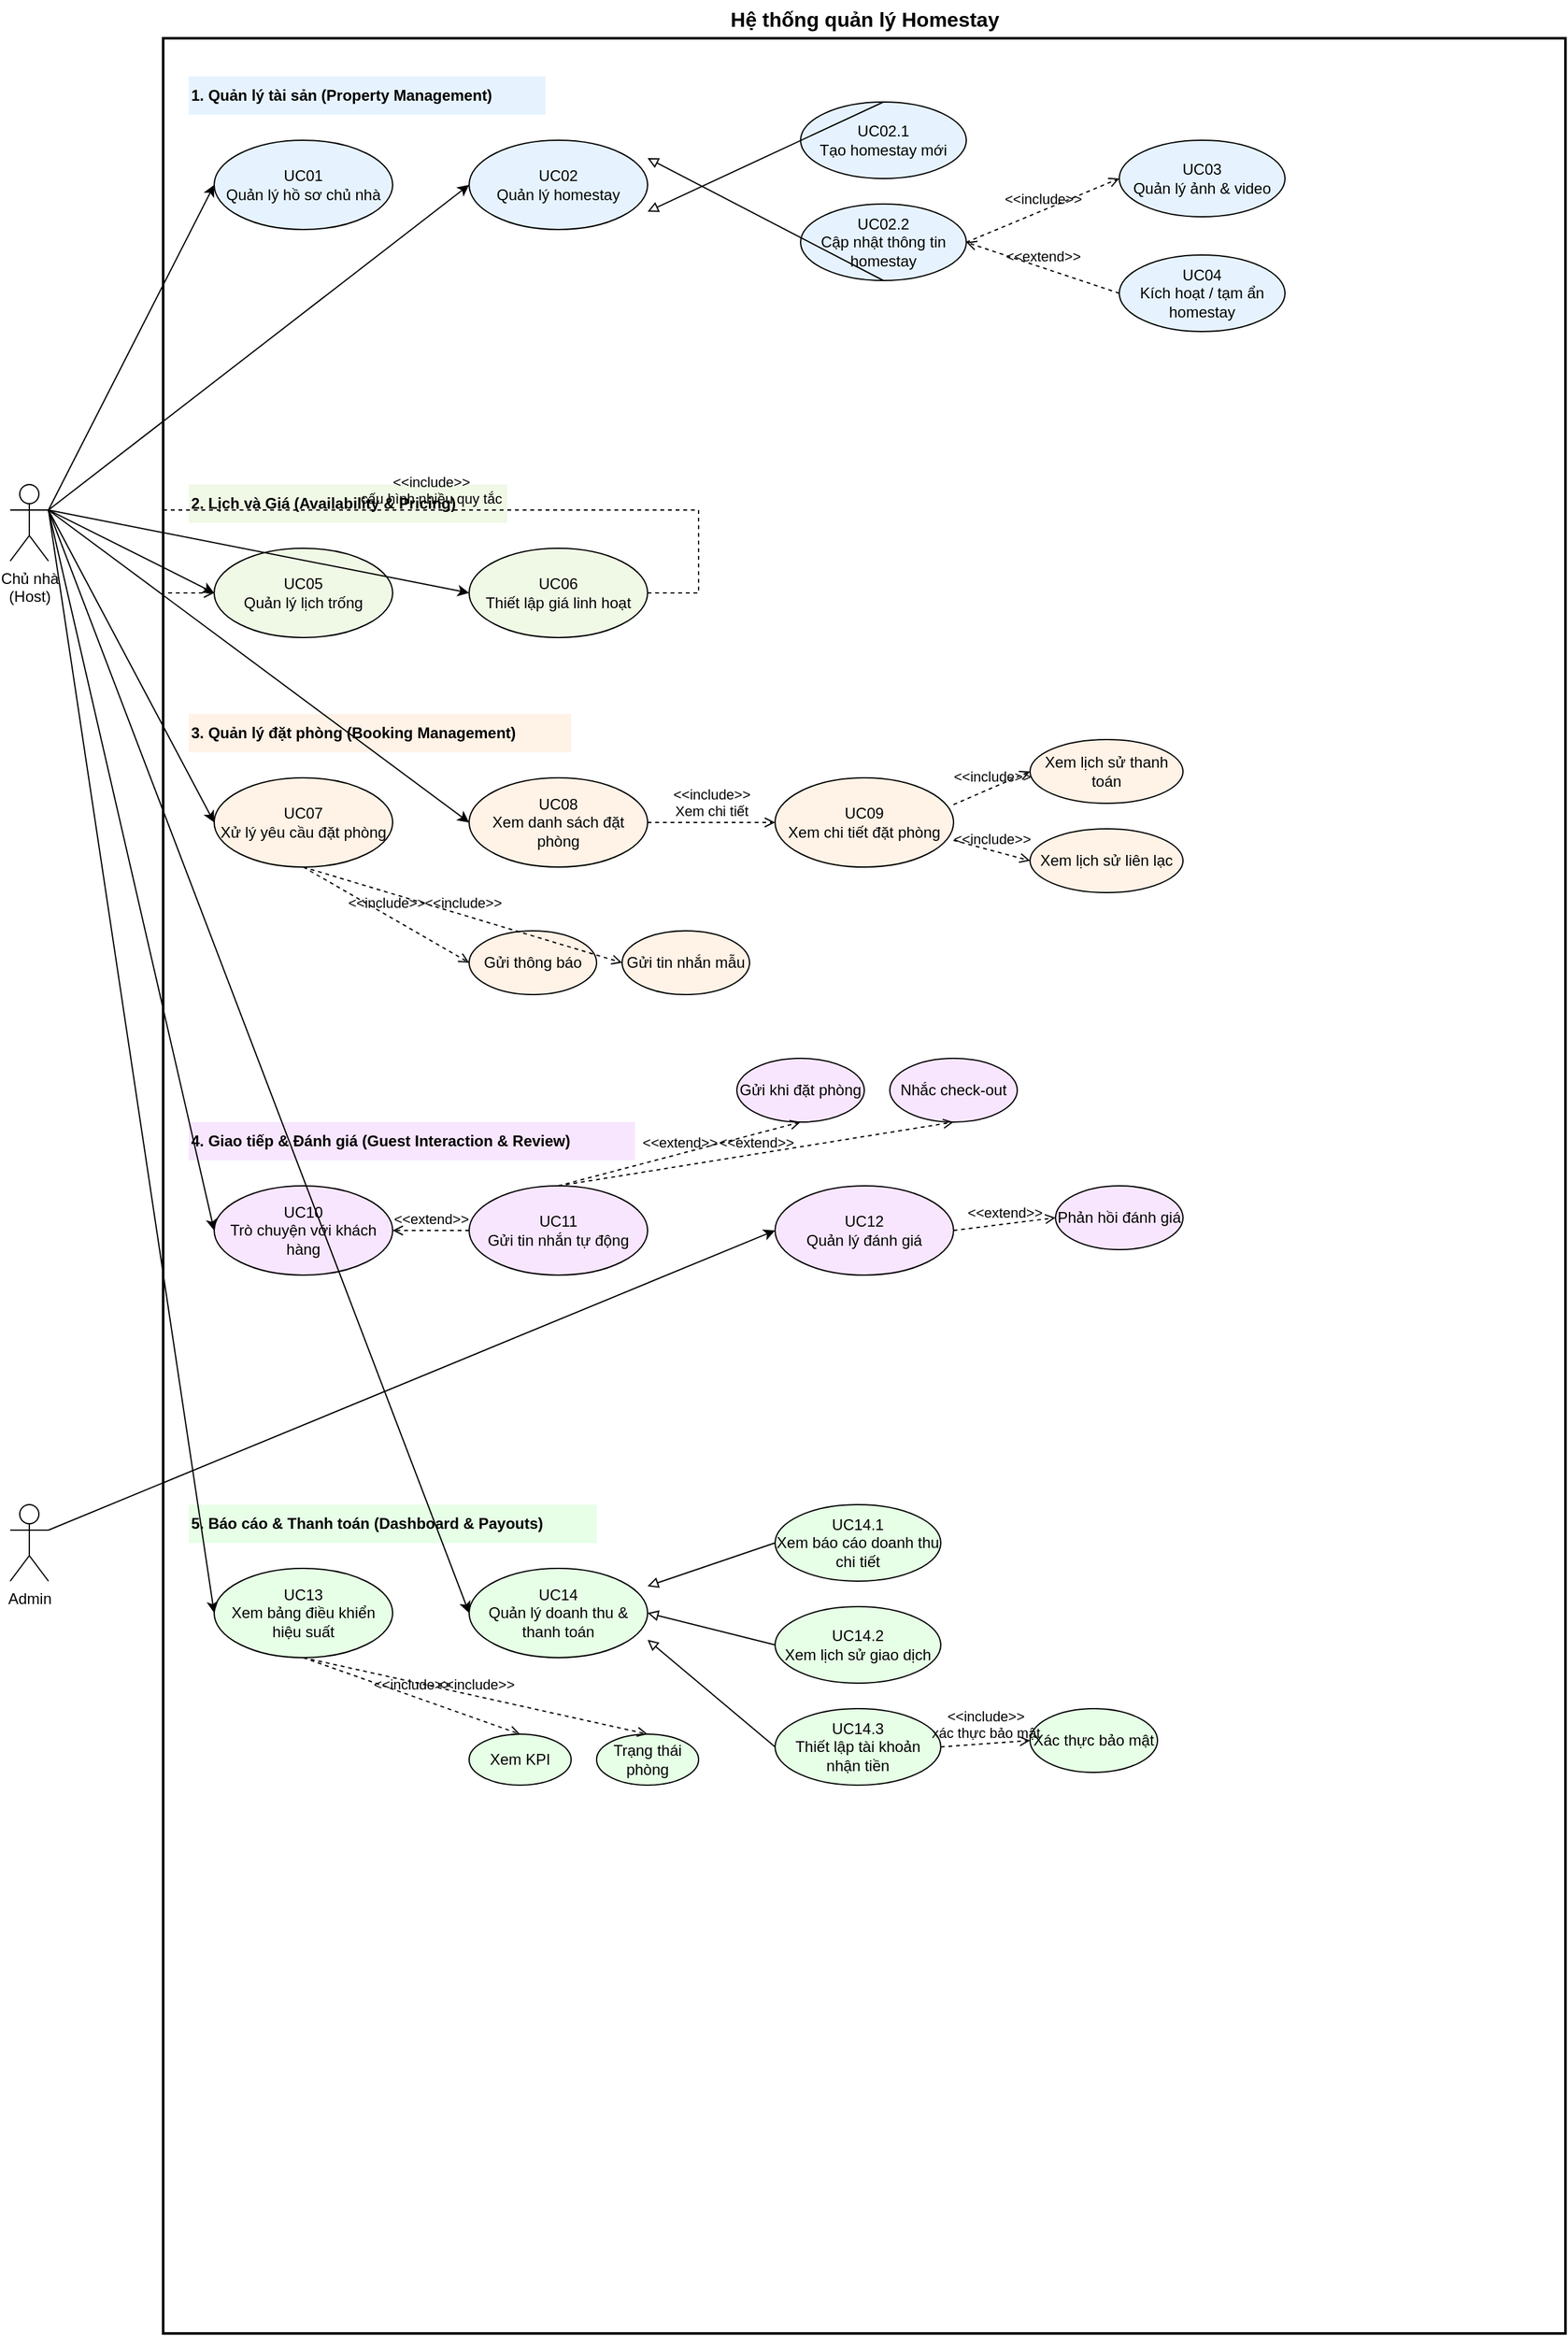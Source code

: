 <mxfile version="28.2.5">
  <diagram name="Trang-1" id="JxXbkDQjcVB08BAo6zKn">
    <mxGraphModel grid="1" page="1" gridSize="10" guides="1" tooltips="1" connect="1" arrows="1" fold="1" pageScale="1" pageWidth="1400" pageHeight="2000" math="0" shadow="0">
      <root>
        <mxCell id="0" />
        <mxCell id="1" parent="0" />
        
        <!-- System Boundary -->
        <mxCell id="system-boundary" value="" style="rounded=0;whiteSpace=wrap;html=1;fillColor=none;strokeColor=#000000;strokeWidth=2;" vertex="1" parent="1">
          <mxGeometry x="200" y="50" width="1100" height="1800" as="geometry" />
        </mxCell>
        
        <!-- System Title -->
        <mxCell id="system-title" value="Hệ thống quản lý Homestay" style="text;html=1;align=center;verticalAlign=middle;resizable=0;points=[];autosize=1;strokeColor=none;fillColor=none;fontSize=16;fontStyle=1;" vertex="1" parent="1">
          <mxGeometry x="650" y="20" width="200" height="30" as="geometry" />
        </mxCell>
        
        <!-- Actors -->
        <mxCell id="host-actor" value="Chủ nhà&#xa;(Host)" style="shape=umlActor;verticalLabelPosition=bottom;verticalAlign=top;html=1;outlineConnect=0;" vertex="1" parent="1">
          <mxGeometry x="80" y="400" width="30" height="60" as="geometry" />
        </mxCell>
        
        <mxCell id="admin-actor" value="Admin" style="shape=umlActor;verticalLabelPosition=bottom;verticalAlign=top;html=1;outlineConnect=0;" vertex="1" parent="1">
          <mxGeometry x="80" y="1200" width="30" height="60" as="geometry" />
        </mxCell>
        
        <!-- Group Labels -->
        <mxCell id="group1-label" value="1. Quản lý tài sản (Property Management)" style="text;html=1;align=left;verticalAlign=middle;resizable=0;points=[];autosize=1;strokeColor=none;fillColor=#E6F3FF;fontSize=12;fontStyle=1;" vertex="1" parent="1">
          <mxGeometry x="220" y="80" width="280" height="30" as="geometry" />
        </mxCell>
        
        <mxCell id="group2-label" value="2. Lịch và Giá (Availability &amp; Pricing)" style="text;html=1;align=left;verticalAlign=middle;resizable=0;points=[];autosize=1;strokeColor=none;fillColor=#F0F8E6;fontSize=12;fontStyle=1;" vertex="1" parent="1">
          <mxGeometry x="220" y="400" width="250" height="30" as="geometry" />
        </mxCell>
        
        <mxCell id="group3-label" value="3. Quản lý đặt phòng (Booking Management)" style="text;html=1;align=left;verticalAlign=middle;resizable=0;points=[];autosize=1;strokeColor=none;fillColor=#FFF2E6;fontSize=12;fontStyle=1;" vertex="1" parent="1">
          <mxGeometry x="220" y="580" width="300" height="30" as="geometry" />
        </mxCell>
        
        <mxCell id="group4-label" value="4. Giao tiếp &amp; Đánh giá (Guest Interaction &amp; Review)" style="text;html=1;align=left;verticalAlign=middle;resizable=0;points=[];autosize=1;strokeColor=none;fillColor=#F8E6FF;fontSize=12;fontStyle=1;" vertex="1" parent="1">
          <mxGeometry x="220" y="900" width="350" height="30" as="geometry" />
        </mxCell>
        
        <mxCell id="group5-label" value="5. Báo cáo &amp; Thanh toán (Dashboard &amp; Payouts)" style="text;html=1;align=left;verticalAlign=middle;resizable=0;points=[];autosize=1;strokeColor=none;fillColor=#E6FFE6;fontSize=12;fontStyle=1;" vertex="1" parent="1">
          <mxGeometry x="220" y="1200" width="320" height="30" as="geometry" />
        </mxCell>
        
        <!-- GROUP 1: Property Management -->
        <mxCell id="UC01" value="UC01&#xa;Quản lý hồ sơ chủ nhà" style="ellipse;whiteSpace=wrap;html=1;fillColor=#E6F3FF;" vertex="1" parent="1">
          <mxGeometry x="240" y="130" width="140" height="70" as="geometry" />
        </mxCell>
        
        <mxCell id="UC02" value="UC02&#xa;Quản lý homestay" style="ellipse;whiteSpace=wrap;html=1;fillColor=#E6F3FF;" vertex="1" parent="1">
          <mxGeometry x="440" y="130" width="140" height="70" as="geometry" />
        </mxCell>
        
        <mxCell id="UC02-1" value="UC02.1&#xa;Tạo homestay mới" style="ellipse;whiteSpace=wrap;html=1;fillColor=#E6F3FF;" vertex="1" parent="1">
          <mxGeometry x="700" y="100" width="130" height="60" as="geometry" />
        </mxCell>
        
        <mxCell id="UC02-2" value="UC02.2&#xa;Cập nhật thông tin homestay" style="ellipse;whiteSpace=wrap;html=1;fillColor=#E6F3FF;" vertex="1" parent="1">
          <mxGeometry x="700" y="180" width="130" height="60" as="geometry" />
        </mxCell>
        
        <mxCell id="UC03" value="UC03&#xa;Quản lý ảnh &amp; video" style="ellipse;whiteSpace=wrap;html=1;fillColor=#E6F3FF;" vertex="1" parent="1">
          <mxGeometry x="950" y="130" width="130" height="60" as="geometry" />
        </mxCell>
        
        <mxCell id="UC04" value="UC04&#xa;Kích hoạt / tạm ẩn homestay" style="ellipse;whiteSpace=wrap;html=1;fillColor=#E6F3FF;" vertex="1" parent="1">
          <mxGeometry x="950" y="220" width="130" height="60" as="geometry" />
        </mxCell>
        
        <!-- GROUP 2: Availability & Pricing -->
        <mxCell id="UC05" value="UC05&#xa;Quản lý lịch trống" style="ellipse;whiteSpace=wrap;html=1;fillColor=#F0F8E6;" vertex="1" parent="1">
          <mxGeometry x="240" y="450" width="140" height="70" as="geometry" />
        </mxCell>
        
        <mxCell id="UC06" value="UC06&#xa;Thiết lập giá linh hoạt" style="ellipse;whiteSpace=wrap;html=1;fillColor=#F0F8E6;" vertex="1" parent="1">
          <mxGeometry x="440" y="450" width="140" height="70" as="geometry" />
        </mxCell>
        
        <!-- GROUP 3: Booking Management -->
        <mxCell id="UC07" value="UC07&#xa;Xử lý yêu cầu đặt phòng" style="ellipse;whiteSpace=wrap;html=1;fillColor=#FFF2E6;" vertex="1" parent="1">
          <mxGeometry x="240" y="630" width="140" height="70" as="geometry" />
        </mxCell>
        
        <mxCell id="UC08" value="UC08&#xa;Xem danh sách đặt phòng" style="ellipse;whiteSpace=wrap;html=1;fillColor=#FFF2E6;" vertex="1" parent="1">
          <mxGeometry x="440" y="630" width="140" height="70" as="geometry" />
        </mxCell>
        
        <mxCell id="UC09" value="UC09&#xa;Xem chi tiết đặt phòng" style="ellipse;whiteSpace=wrap;html=1;fillColor=#FFF2E6;" vertex="1" parent="1">
          <mxGeometry x="680" y="630" width="140" height="70" as="geometry" />
        </mxCell>
        
        <!-- Supporting use cases for UC07 -->
        <mxCell id="UC07-notify" value="Gửi thông báo" style="ellipse;whiteSpace=wrap;html=1;fillColor=#FFF2E6;" vertex="1" parent="1">
          <mxGeometry x="440" y="750" width="100" height="50" as="geometry" />
        </mxCell>
        
        <mxCell id="UC07-message" value="Gửi tin nhắn mẫu" style="ellipse;whiteSpace=wrap;html=1;fillColor=#FFF2E6;" vertex="1" parent="1">
          <mxGeometry x="560" y="750" width="100" height="50" as="geometry" />
        </mxCell>
        
        <!-- Supporting use cases for UC09 -->
        <mxCell id="UC09-payment" value="Xem lịch sử thanh toán" style="ellipse;whiteSpace=wrap;html=1;fillColor=#FFF2E6;" vertex="1" parent="1">
          <mxGeometry x="880" y="600" width="120" height="50" as="geometry" />
        </mxCell>
        
        <mxCell id="UC09-contact" value="Xem lịch sử liên lạc" style="ellipse;whiteSpace=wrap;html=1;fillColor=#FFF2E6;" vertex="1" parent="1">
          <mxGeometry x="880" y="670" width="120" height="50" as="geometry" />
        </mxCell>
        
        <!-- GROUP 4: Guest Interaction & Review -->
        <mxCell id="UC10" value="UC10&#xa;Trò chuyện với khách hàng" style="ellipse;whiteSpace=wrap;html=1;fillColor=#F8E6FF;" vertex="1" parent="1">
          <mxGeometry x="240" y="950" width="140" height="70" as="geometry" />
        </mxCell>
        
        <mxCell id="UC11" value="UC11&#xa;Gửi tin nhắn tự động" style="ellipse;whiteSpace=wrap;html=1;fillColor=#F8E6FF;" vertex="1" parent="1">
          <mxGeometry x="440" y="950" width="140" height="70" as="geometry" />
        </mxCell>
        
        <mxCell id="UC12" value="UC12&#xa;Quản lý đánh giá" style="ellipse;whiteSpace=wrap;html=1;fillColor=#F8E6FF;" vertex="1" parent="1">
          <mxGeometry x="680" y="950" width="140" height="70" as="geometry" />
        </mxCell>
        
        <!-- Supporting use cases for UC11 -->
        <mxCell id="UC11-booking" value="Gửi khi đặt phòng" style="ellipse;whiteSpace=wrap;html=1;fillColor=#F8E6FF;" vertex="1" parent="1">
          <mxGeometry x="650" y="850" width="100" height="50" as="geometry" />
        </mxCell>
        
        <mxCell id="UC11-checkout" value="Nhắc check-out" style="ellipse;whiteSpace=wrap;html=1;fillColor=#F8E6FF;" vertex="1" parent="1">
          <mxGeometry x="770" y="850" width="100" height="50" as="geometry" />
        </mxCell>
        
        <!-- Supporting use cases for UC12 -->
        <mxCell id="UC12-respond" value="Phản hồi đánh giá" style="ellipse;whiteSpace=wrap;html=1;fillColor=#F8E6FF;" vertex="1" parent="1">
          <mxGeometry x="900" y="950" width="100" height="50" as="geometry" />
        </mxCell>
        
        <!-- GROUP 5: Dashboard & Payouts -->
        <mxCell id="UC13" value="UC13&#xa;Xem bảng điều khiển hiệu suất" style="ellipse;whiteSpace=wrap;html=1;fillColor=#E6FFE6;" vertex="1" parent="1">
          <mxGeometry x="240" y="1250" width="140" height="70" as="geometry" />
        </mxCell>
        
        <mxCell id="UC14" value="UC14&#xa;Quản lý doanh thu &amp; thanh toán" style="ellipse;whiteSpace=wrap;html=1;fillColor=#E6FFE6;" vertex="1" parent="1">
          <mxGeometry x="440" y="1250" width="140" height="70" as="geometry" />
        </mxCell>
        
        <mxCell id="UC14-1" value="UC14.1&#xa;Xem báo cáo doanh thu chi tiết" style="ellipse;whiteSpace=wrap;html=1;fillColor=#E6FFE6;" vertex="1" parent="1">
          <mxGeometry x="680" y="1200" width="130" height="60" as="geometry" />
        </mxCell>
        
        <mxCell id="UC14-2" value="UC14.2&#xa;Xem lịch sử giao dịch" style="ellipse;whiteSpace=wrap;html=1;fillColor=#E6FFE6;" vertex="1" parent="1">
          <mxGeometry x="680" y="1280" width="130" height="60" as="geometry" />
        </mxCell>
        
        <mxCell id="UC14-3" value="UC14.3&#xa;Thiết lập tài khoản nhận tiền" style="ellipse;whiteSpace=wrap;html=1;fillColor=#E6FFE6;" vertex="1" parent="1">
          <mxGeometry x="680" y="1360" width="130" height="60" as="geometry" />
        </mxCell>
        
        <!-- Supporting use cases for UC13 -->
        <mxCell id="UC13-kpi" value="Xem KPI" style="ellipse;whiteSpace=wrap;html=1;fillColor=#E6FFE6;" vertex="1" parent="1">
          <mxGeometry x="440" y="1380" width="80" height="40" as="geometry" />
        </mxCell>
        
        <mxCell id="UC13-status" value="Trạng thái phòng" style="ellipse;whiteSpace=wrap;html=1;fillColor=#E6FFE6;" vertex="1" parent="1">
          <mxGeometry x="540" y="1380" width="80" height="40" as="geometry" />
        </mxCell>
        
        <!-- Supporting use cases for UC14.3 -->
        <mxCell id="UC14-3-security" value="Xác thực bảo mật" style="ellipse;whiteSpace=wrap;html=1;fillColor=#E6FFE6;" vertex="1" parent="1">
          <mxGeometry x="880" y="1360" width="100" height="50" as="geometry" />
        </mxCell>
        
        <!-- ASSOCIATIONS: Host to Use Cases -->
        <mxCell id="host-UC01" value="" style="endArrow=classic;html=1;rounded=0;exitX=1;exitY=0.333;exitDx=0;exitDy=0;exitPerimeter=0;entryX=0;entryY=0.5;entryDx=0;entryDy=0;" edge="1" parent="1" source="host-actor" target="UC01">
          <mxGeometry width="50" height="50" relative="1" as="geometry">
            <mxPoint x="200" y="300" as="sourcePoint" />
            <mxPoint x="250" y="250" as="targetPoint" />
          </mxGeometry>
        </mxCell>

        <mxCell id="host-UC02" value="" style="endArrow=classic;html=1;rounded=0;exitX=1;exitY=0.333;exitDx=0;exitDy=0;exitPerimeter=0;entryX=0;entryY=0.5;entryDx=0;entryDy=0;" edge="1" parent="1" source="host-actor" target="UC02">
          <mxGeometry width="50" height="50" relative="1" as="geometry">
            <mxPoint x="200" y="300" as="sourcePoint" />
            <mxPoint x="250" y="250" as="targetPoint" />
          </mxGeometry>
        </mxCell>

        <mxCell id="host-UC05" value="" style="endArrow=classic;html=1;rounded=0;exitX=1;exitY=0.333;exitDx=0;exitDy=0;exitPerimeter=0;entryX=0;entryY=0.5;entryDx=0;entryDy=0;" edge="1" parent="1" source="host-actor" target="UC05">
          <mxGeometry width="50" height="50" relative="1" as="geometry">
            <mxPoint x="200" y="500" as="sourcePoint" />
            <mxPoint x="250" y="450" as="targetPoint" />
          </mxGeometry>
        </mxCell>

        <mxCell id="host-UC06" value="" style="endArrow=classic;html=1;rounded=0;exitX=1;exitY=0.333;exitDx=0;exitDy=0;exitPerimeter=0;entryX=0;entryY=0.5;entryDx=0;entryDy=0;" edge="1" parent="1" source="host-actor" target="UC06">
          <mxGeometry width="50" height="50" relative="1" as="geometry">
            <mxPoint x="200" y="500" as="sourcePoint" />
            <mxPoint x="250" y="450" as="targetPoint" />
          </mxGeometry>
        </mxCell>

        <mxCell id="host-UC07" value="" style="endArrow=classic;html=1;rounded=0;exitX=1;exitY=0.333;exitDx=0;exitDy=0;exitPerimeter=0;entryX=0;entryY=0.5;entryDx=0;entryDy=0;" edge="1" parent="1" source="host-actor" target="UC07">
          <mxGeometry width="50" height="50" relative="1" as="geometry">
            <mxPoint x="200" y="600" as="sourcePoint" />
            <mxPoint x="250" y="550" as="targetPoint" />
          </mxGeometry>
        </mxCell>

        <mxCell id="host-UC08" value="" style="endArrow=classic;html=1;rounded=0;exitX=1;exitY=0.333;exitDx=0;exitDy=0;exitPerimeter=0;entryX=0;entryY=0.5;entryDx=0;entryDy=0;" edge="1" parent="1" source="host-actor" target="UC08">
          <mxGeometry width="50" height="50" relative="1" as="geometry">
            <mxPoint x="200" y="600" as="sourcePoint" />
            <mxPoint x="250" y="550" as="targetPoint" />
          </mxGeometry>
        </mxCell>

        <mxCell id="host-UC10" value="" style="endArrow=classic;html=1;rounded=0;exitX=1;exitY=0.333;exitDx=0;exitDy=0;exitPerimeter=0;entryX=0;entryY=0.5;entryDx=0;entryDy=0;" edge="1" parent="1" source="host-actor" target="UC10">
          <mxGeometry width="50" height="50" relative="1" as="geometry">
            <mxPoint x="200" y="900" as="sourcePoint" />
            <mxPoint x="250" y="850" as="targetPoint" />
          </mxGeometry>
        </mxCell>

        <mxCell id="host-UC13" value="" style="endArrow=classic;html=1;rounded=0;exitX=1;exitY=0.333;exitDx=0;exitDy=0;exitPerimeter=0;entryX=0;entryY=0.5;entryDx=0;entryDy=0;" edge="1" parent="1" source="host-actor" target="UC13">
          <mxGeometry width="50" height="50" relative="1" as="geometry">
            <mxPoint x="200" y="1200" as="sourcePoint" />
            <mxPoint x="250" y="1150" as="targetPoint" />
          </mxGeometry>
        </mxCell>

        <mxCell id="host-UC14" value="" style="endArrow=classic;html=1;rounded=0;exitX=1;exitY=0.333;exitDx=0;exitDy=0;exitPerimeter=0;entryX=0;entryY=0.5;entryDx=0;entryDy=0;" edge="1" parent="1" source="host-actor" target="UC14">
          <mxGeometry width="50" height="50" relative="1" as="geometry">
            <mxPoint x="200" y="1200" as="sourcePoint" />
            <mxPoint x="250" y="1150" as="targetPoint" />
          </mxGeometry>
        </mxCell>

        <!-- ASSOCIATIONS: Admin to Use Cases -->
        <mxCell id="admin-UC12" value="" style="endArrow=classic;html=1;rounded=0;exitX=1;exitY=0.333;exitDx=0;exitDy=0;exitPerimeter=0;entryX=0;entryY=0.5;entryDx=0;entryDy=0;" edge="1" parent="1" source="admin-actor" target="UC12">
          <mxGeometry width="50" height="50" relative="1" as="geometry">
            <mxPoint x="200" y="1100" as="sourcePoint" />
            <mxPoint x="250" y="1050" as="targetPoint" />
          </mxGeometry>
        </mxCell>

        <!-- GENERALIZATION RELATIONSHIPS -->
        <!-- UC02 generalizes UC02.1 and UC02.2 -->
        <mxCell id="gen-UC02-1" value="" style="endArrow=block;endFill=0;html=1;rounded=0;exitX=0.5;exitY=0;exitDx=0;exitDy=0;entryX=1;entryY=0.8;entryDx=0;entryDy=0;entryPerimeter=0;" edge="1" parent="1" source="UC02-1" target="UC02">
          <mxGeometry width="50" height="50" relative="1" as="geometry">
            <mxPoint x="700" y="200" as="sourcePoint" />
            <mxPoint x="750" y="150" as="targetPoint" />
          </mxGeometry>
        </mxCell>

        <mxCell id="gen-UC02-2" value="" style="endArrow=block;endFill=0;html=1;rounded=0;exitX=0.5;exitY=1;exitDx=0;exitDy=0;entryX=1;entryY=0.2;entryDx=0;entryDy=0;entryPerimeter=0;" edge="1" parent="1" source="UC02-2" target="UC02">
          <mxGeometry width="50" height="50" relative="1" as="geometry">
            <mxPoint x="700" y="200" as="sourcePoint" />
            <mxPoint x="750" y="150" as="targetPoint" />
          </mxGeometry>
        </mxCell>

        <!-- UC14 generalizes UC14.1, UC14.2, and UC14.3 -->
        <mxCell id="gen-UC14-1" value="" style="endArrow=block;endFill=0;html=1;rounded=0;exitX=0;exitY=0.5;exitDx=0;exitDy=0;entryX=1;entryY=0.2;entryDx=0;entryDy=0;entryPerimeter=0;" edge="1" parent="1" source="UC14-1" target="UC14">
          <mxGeometry width="50" height="50" relative="1" as="geometry">
            <mxPoint x="680" y="1230" as="sourcePoint" />
            <mxPoint x="580" y="1265" as="targetPoint" />
          </mxGeometry>
        </mxCell>

        <mxCell id="gen-UC14-2" value="" style="endArrow=block;endFill=0;html=1;rounded=0;exitX=0;exitY=0.5;exitDx=0;exitDy=0;entryX=1;entryY=0.5;entryDx=0;entryDy=0;" edge="1" parent="1" source="UC14-2" target="UC14">
          <mxGeometry width="50" height="50" relative="1" as="geometry">
            <mxPoint x="680" y="1310" as="sourcePoint" />
            <mxPoint x="580" y="1285" as="targetPoint" />
          </mxGeometry>
        </mxCell>

        <mxCell id="gen-UC14-3" value="" style="endArrow=block;endFill=0;html=1;rounded=0;exitX=0;exitY=0.5;exitDx=0;exitDy=0;entryX=1;entryY=0.8;entryDx=0;entryDy=0;entryPerimeter=0;" edge="1" parent="1" source="UC14-3" target="UC14">
          <mxGeometry width="50" height="50" relative="1" as="geometry">
            <mxPoint x="680" y="1390" as="sourcePoint" />
            <mxPoint x="580" y="1306" as="targetPoint" />
          </mxGeometry>
        </mxCell>

        <!-- INCLUDE RELATIONSHIPS -->
        <!-- UC02.2 includes UC03 -->
        <mxCell id="inc-UC02-2-UC03" value="&amp;lt;&amp;lt;include&amp;gt;&amp;gt;" style="html=1;verticalAlign=bottom;labelBackgroundColor=none;endArrow=open;endFill=0;dashed=1;rounded=0;exitX=1;exitY=0.5;exitDx=0;exitDy=0;entryX=0;entryY=0.5;entryDx=0;entryDy=0;" edge="1" parent="1" source="UC02-2" target="UC03">
          <mxGeometry width="160" relative="1" as="geometry">
            <mxPoint x="830" y="210" as="sourcePoint" />
            <mxPoint x="950" y="160" as="targetPoint" />
          </mxGeometry>
        </mxCell>

        <!-- UC06 includes configuration -->
        <mxCell id="inc-UC06-config" value="&amp;lt;&amp;lt;include&amp;gt;&amp;gt;&#xa;cấu hình nhiều quy tắc" style="html=1;verticalAlign=bottom;labelBackgroundColor=none;endArrow=open;endFill=0;dashed=1;rounded=0;exitX=1;exitY=0.5;exitDx=0;exitDy=0;entryX=0;entryY=0.5;entryDx=0;entryDy=0;" edge="1" parent="1" source="UC06" target="UC05">
          <mxGeometry width="160" relative="1" as="geometry">
            <mxPoint x="580" y="485" as="sourcePoint" />
            <mxPoint x="380" y="485" as="targetPoint" />
            <Array as="points">
              <mxPoint x="620" y="485" />
              <mxPoint x="620" y="420" />
              <mxPoint x="200" y="420" />
              <mxPoint x="200" y="485" />
            </Array>
          </mxGeometry>
        </mxCell>

        <!-- UC07 includes notifications and messages -->
        <mxCell id="inc-UC07-notify" value="&amp;lt;&amp;lt;include&amp;gt;&amp;gt;" style="html=1;verticalAlign=bottom;labelBackgroundColor=none;endArrow=open;endFill=0;dashed=1;rounded=0;exitX=0.5;exitY=1;exitDx=0;exitDy=0;entryX=0;entryY=0.5;entryDx=0;entryDy=0;" edge="1" parent="1" source="UC07" target="UC07-notify">
          <mxGeometry width="160" relative="1" as="geometry">
            <mxPoint x="310" y="700" as="sourcePoint" />
            <mxPoint x="440" y="775" as="targetPoint" />
          </mxGeometry>
        </mxCell>

        <mxCell id="inc-UC07-message" value="&amp;lt;&amp;lt;include&amp;gt;&amp;gt;" style="html=1;verticalAlign=bottom;labelBackgroundColor=none;endArrow=open;endFill=0;dashed=1;rounded=0;exitX=0.5;exitY=1;exitDx=0;exitDy=0;entryX=0;entryY=0.5;entryDx=0;entryDy=0;" edge="1" parent="1" source="UC07" target="UC07-message">
          <mxGeometry width="160" relative="1" as="geometry">
            <mxPoint x="310" y="700" as="sourcePoint" />
            <mxPoint x="560" y="775" as="targetPoint" />
          </mxGeometry>
        </mxCell>

        <!-- UC08 includes UC09 -->
        <mxCell id="inc-UC08-UC09" value="&amp;lt;&amp;lt;include&amp;gt;&amp;gt;&#xa;Xem chi tiết" style="html=1;verticalAlign=bottom;labelBackgroundColor=none;endArrow=open;endFill=0;dashed=1;rounded=0;exitX=1;exitY=0.5;exitDx=0;exitDy=0;entryX=0;entryY=0.5;entryDx=0;entryDy=0;" edge="1" parent="1" source="UC08" target="UC09">
          <mxGeometry width="160" relative="1" as="geometry">
            <mxPoint x="580" y="665" as="sourcePoint" />
            <mxPoint x="680" y="665" as="targetPoint" />
          </mxGeometry>
        </mxCell>

        <!-- UC09 includes payment history and contact history -->
        <mxCell id="inc-UC09-payment" value="&amp;lt;&amp;lt;include&amp;gt;&amp;gt;" style="html=1;verticalAlign=bottom;labelBackgroundColor=none;endArrow=open;endFill=0;dashed=1;rounded=0;exitX=1;exitY=0.3;exitDx=0;exitDy=0;exitPerimeter=0;entryX=0;entryY=0.5;entryDx=0;entryDy=0;" edge="1" parent="1" source="UC09" target="UC09-payment">
          <mxGeometry width="160" relative="1" as="geometry">
            <mxPoint x="820" y="651" as="sourcePoint" />
            <mxPoint x="880" y="625" as="targetPoint" />
          </mxGeometry>
        </mxCell>

        <mxCell id="inc-UC09-contact" value="&amp;lt;&amp;lt;include&amp;gt;&amp;gt;" style="html=1;verticalAlign=bottom;labelBackgroundColor=none;endArrow=open;endFill=0;dashed=1;rounded=0;exitX=1;exitY=0.7;exitDx=0;exitDy=0;exitPerimeter=0;entryX=0;entryY=0.5;entryDx=0;entryDy=0;" edge="1" parent="1" source="UC09" target="UC09-contact">
          <mxGeometry width="160" relative="1" as="geometry">
            <mxPoint x="820" y="679" as="sourcePoint" />
            <mxPoint x="880" y="695" as="targetPoint" />
          </mxGeometry>
        </mxCell>

        <!-- UC13 includes KPI and status -->
        <mxCell id="inc-UC13-kpi" value="&amp;lt;&amp;lt;include&amp;gt;&amp;gt;" style="html=1;verticalAlign=bottom;labelBackgroundColor=none;endArrow=open;endFill=0;dashed=1;rounded=0;exitX=0.5;exitY=1;exitDx=0;exitDy=0;entryX=0.5;entryY=0;entryDx=0;entryDy=0;" edge="1" parent="1" source="UC13" target="UC13-kpi">
          <mxGeometry width="160" relative="1" as="geometry">
            <mxPoint x="310" y="1320" as="sourcePoint" />
            <mxPoint x="480" y="1380" as="targetPoint" />
          </mxGeometry>
        </mxCell>

        <mxCell id="inc-UC13-status" value="&amp;lt;&amp;lt;include&amp;gt;&amp;gt;" style="html=1;verticalAlign=bottom;labelBackgroundColor=none;endArrow=open;endFill=0;dashed=1;rounded=0;exitX=0.5;exitY=1;exitDx=0;exitDy=0;entryX=0.5;entryY=0;entryDx=0;entryDy=0;" edge="1" parent="1" source="UC13" target="UC13-status">
          <mxGeometry width="160" relative="1" as="geometry">
            <mxPoint x="310" y="1320" as="sourcePoint" />
            <mxPoint x="580" y="1380" as="targetPoint" />
          </mxGeometry>
        </mxCell>

        <!-- UC14.3 includes security verification -->
        <mxCell id="inc-UC14-3-security" value="&amp;lt;&amp;lt;include&amp;gt;&amp;gt;&#xa;xác thực bảo mật" style="html=1;verticalAlign=bottom;labelBackgroundColor=none;endArrow=open;endFill=0;dashed=1;rounded=0;exitX=1;exitY=0.5;exitDx=0;exitDy=0;entryX=0;entryY=0.5;entryDx=0;entryDy=0;" edge="1" parent="1" source="UC14-3" target="UC14-3-security">
          <mxGeometry width="160" relative="1" as="geometry">
            <mxPoint x="810" y="1390" as="sourcePoint" />
            <mxPoint x="880" y="1385" as="targetPoint" />
          </mxGeometry>
        </mxCell>

        <!-- EXTEND RELATIONSHIPS -->
        <!-- UC04 extends UC02.2 -->
        <mxCell id="ext-UC04-UC02-2" value="&amp;lt;&amp;lt;extend&amp;gt;&amp;gt;" style="html=1;verticalAlign=bottom;labelBackgroundColor=none;endArrow=open;endFill=0;dashed=1;rounded=0;exitX=0;exitY=0.5;exitDx=0;exitDy=0;entryX=1;entryY=0.5;entryDx=0;entryDy=0;" edge="1" parent="1" source="UC04" target="UC02-2">
          <mxGeometry width="160" relative="1" as="geometry">
            <mxPoint x="950" y="250" as="sourcePoint" />
            <mxPoint x="830" y="210" as="targetPoint" />
          </mxGeometry>
        </mxCell>

        <!-- UC11 extends UC10 -->
        <mxCell id="ext-UC11-UC10" value="&amp;lt;&amp;lt;extend&amp;gt;&amp;gt;" style="html=1;verticalAlign=bottom;labelBackgroundColor=none;endArrow=open;endFill=0;dashed=1;rounded=0;exitX=0;exitY=0.5;exitDx=0;exitDy=0;entryX=1;entryY=0.5;entryDx=0;entryDy=0;" edge="1" parent="1" source="UC11" target="UC10">
          <mxGeometry width="160" relative="1" as="geometry">
            <mxPoint x="440" y="985" as="sourcePoint" />
            <mxPoint x="380" y="985" as="targetPoint" />
          </mxGeometry>
        </mxCell>

        <!-- UC11 extends to specific scenarios -->
        <mxCell id="ext-UC11-booking" value="&amp;lt;&amp;lt;extend&amp;gt;&amp;gt;" style="html=1;verticalAlign=bottom;labelBackgroundColor=none;endArrow=open;endFill=0;dashed=1;rounded=0;exitX=0.5;exitY=0;exitDx=0;exitDy=0;entryX=0.5;entryY=1;entryDx=0;entryDy=0;" edge="1" parent="1" source="UC11" target="UC11-booking">
          <mxGeometry width="160" relative="1" as="geometry">
            <mxPoint x="510" y="950" as="sourcePoint" />
            <mxPoint x="700" y="900" as="targetPoint" />
          </mxGeometry>
        </mxCell>

        <mxCell id="ext-UC11-checkout" value="&amp;lt;&amp;lt;extend&amp;gt;&amp;gt;" style="html=1;verticalAlign=bottom;labelBackgroundColor=none;endArrow=open;endFill=0;dashed=1;rounded=0;exitX=0.5;exitY=0;exitDx=0;exitDy=0;entryX=0.5;entryY=1;entryDx=0;entryDy=0;" edge="1" parent="1" source="UC11" target="UC11-checkout">
          <mxGeometry width="160" relative="1" as="geometry">
            <mxPoint x="510" y="950" as="sourcePoint" />
            <mxPoint x="820" y="900" as="targetPoint" />
          </mxGeometry>
        </mxCell>

        <!-- UC12 extends to respond to reviews -->
        <mxCell id="ext-UC12-respond" value="&amp;lt;&amp;lt;extend&amp;gt;&amp;gt;" style="html=1;verticalAlign=bottom;labelBackgroundColor=none;endArrow=open;endFill=0;dashed=1;rounded=0;exitX=1;exitY=0.5;exitDx=0;exitDy=0;entryX=0;entryY=0.5;entryDx=0;entryDy=0;" edge="1" parent="1" source="UC12" target="UC12-respond">
          <mxGeometry width="160" relative="1" as="geometry">
            <mxPoint x="820" y="985" as="sourcePoint" />
            <mxPoint x="900" y="975" as="targetPoint" />
          </mxGeometry>
        </mxCell>

      </root>
    </mxGraphModel>
  </diagram>
</mxfile>